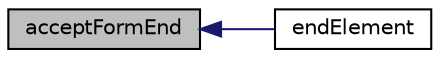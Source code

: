 digraph "acceptFormEnd"
{
  edge [fontname="Helvetica",fontsize="10",labelfontname="Helvetica",labelfontsize="10"];
  node [fontname="Helvetica",fontsize="10",shape=record];
  rankdir="LR";
  Node1 [label="acceptFormEnd",height=0.2,width=0.4,color="black", fillcolor="grey75", style="filled" fontcolor="black"];
  Node1 -> Node2 [dir="back",color="midnightblue",fontsize="10",style="solid",fontname="Helvetica"];
  Node2 [label="endElement",height=0.2,width=0.4,color="black", fillcolor="white", style="filled",URL="$class_simple_php_page_builder.html#a244bb4b318beb77a7e2eb1c79d0f62e1"];
}
